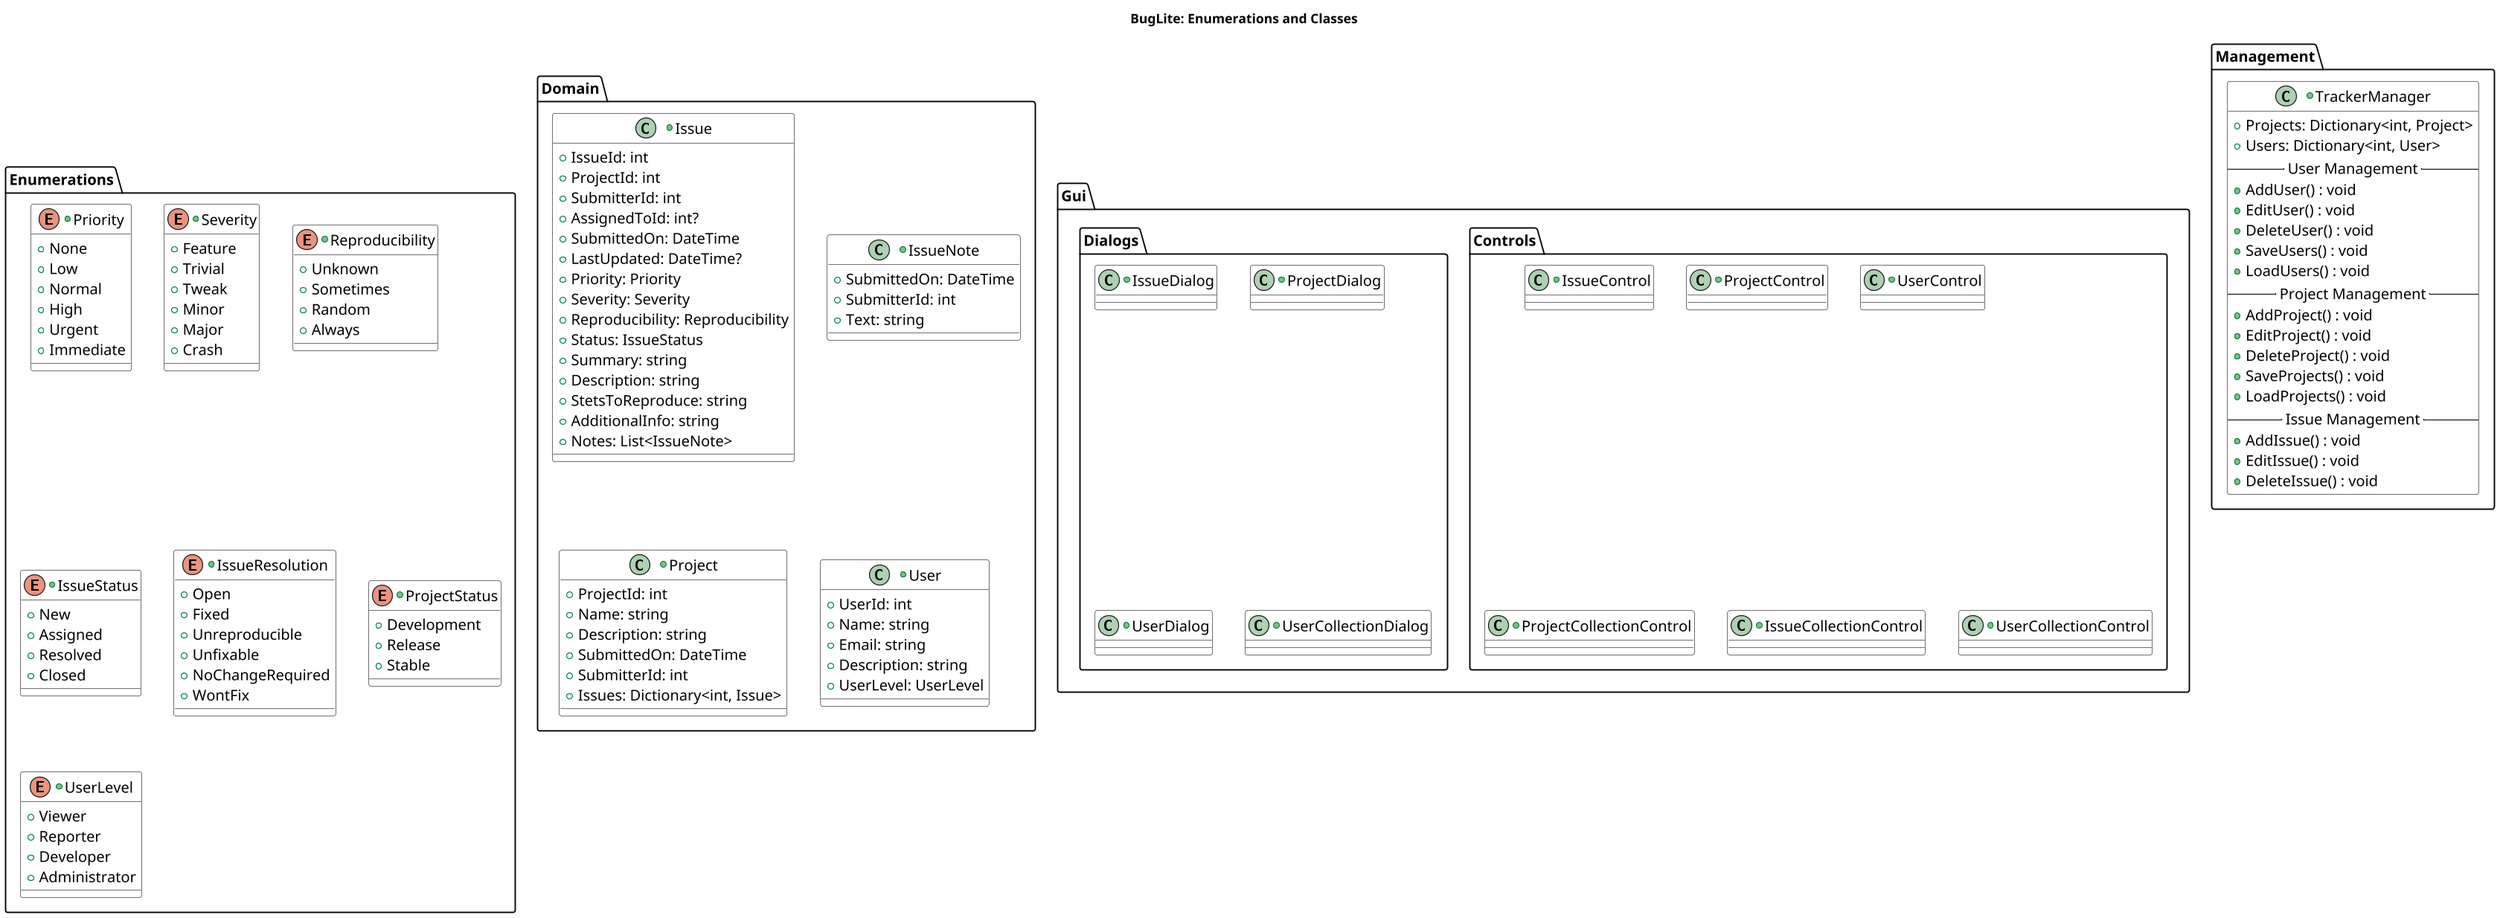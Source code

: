 @startuml

skinparam defaultFontName Consolas
skinparam defaultFontSize 16
skinparam DefaultTextAlignment left
skinparam PackageTitleAlignment left
' hide footbox
skinparam dpi 120
skinparam LifelineStrategy solid
skinparam linetype ortho
skinparam ClassBackgroundColor white
'skinparam left to right direction

title BugLite: Enumerations and Classes

package Enumerations
{
    +enum Priority
    {
        +None
        +Low
        +Normal
        +High
        +Urgent
        +Immediate
    }

    +enum Severity
    {
        +Feature
        +Trivial
        +Tweak
        +Minor
        +Major
        +Crash
    }

    +enum Reproducibility
    {
        +Unknown
        +Sometimes
        +Random
        +Always
    }

    +enum IssueStatus
    {
        +New
        +Assigned
        +Resolved
        +Closed
    }

    +enum IssueResolution
    {
        +Open
        +Fixed
        +Unreproducible
        +Unfixable
        +NoChangeRequired
        +WontFix
    }
    +enum ProjectStatus
    {
        +Development
        +Release
        +Stable
    }

    +enum UserLevel
    {
        +Viewer
        +Reporter
        +Developer
        +Administrator
    }
}

package Domain
{
    +class Issue
    {
        +IssueId: int
        +ProjectId: int
        +SubmitterId: int
        +AssignedToId: int?
        +SubmittedOn: DateTime
        +LastUpdated: DateTime?
        +Priority: Priority
        +Severity: Severity
        +Reproducibility: Reproducibility
        +Status: IssueStatus
        +Summary: string
        +Description: string
        +StetsToReproduce: string
        +AdditionalInfo: string
        +Notes: List<IssueNote>
    }

    +class IssueNote
    {
        +SubmittedOn: DateTime
        +SubmitterId: int
        +Text: string
    }

    +class Project
    {
        +ProjectId: int
        +Name: string
        +Description: string
        +SubmittedOn: DateTime
        +SubmitterId: int
        +Issues: Dictionary<int, Issue>
    }

    +class User
    {
        +UserId: int
        +Name: string
        +Email: string
        +Description: string
        +UserLevel: UserLevel
    }
}

package Management
{
    +class TrackerManager
    {
        +Projects: Dictionary<int, Project>
        +Users: Dictionary<int, User>
        ---- User Management ----
        +AddUser() : void
        +EditUser() : void
        +DeleteUser() : void
        +SaveUsers() : void
        +LoadUsers() : void
        ---- Project Management ----
        +AddProject() : void
        +EditProject() : void
        +DeleteProject() : void
        +SaveProjects() : void
        +LoadProjects() : void
        ---- Issue Management ----
        +AddIssue() : void
        +EditIssue() : void
        +DeleteIssue() : void
    }
}

package Gui
{
    package Controls
    {
        +class IssueControl
        {

        }

        +class ProjectControl
        {
            
        }

        +class UserControl
        {
            
        }

        +class ProjectCollectionControl
        {

        }

        +class IssueCollectionControl
        {

        }

        +class UserCollectionControl
        {

        }
    }

    package Dialogs
    {
        +class IssueDialog
        {

        }

        +class ProjectDialog
        {
            
        }

        +class UserDialog
        {
            
        }

        +class UserCollectionDialog
        {

        }
    }     
}

@enduml